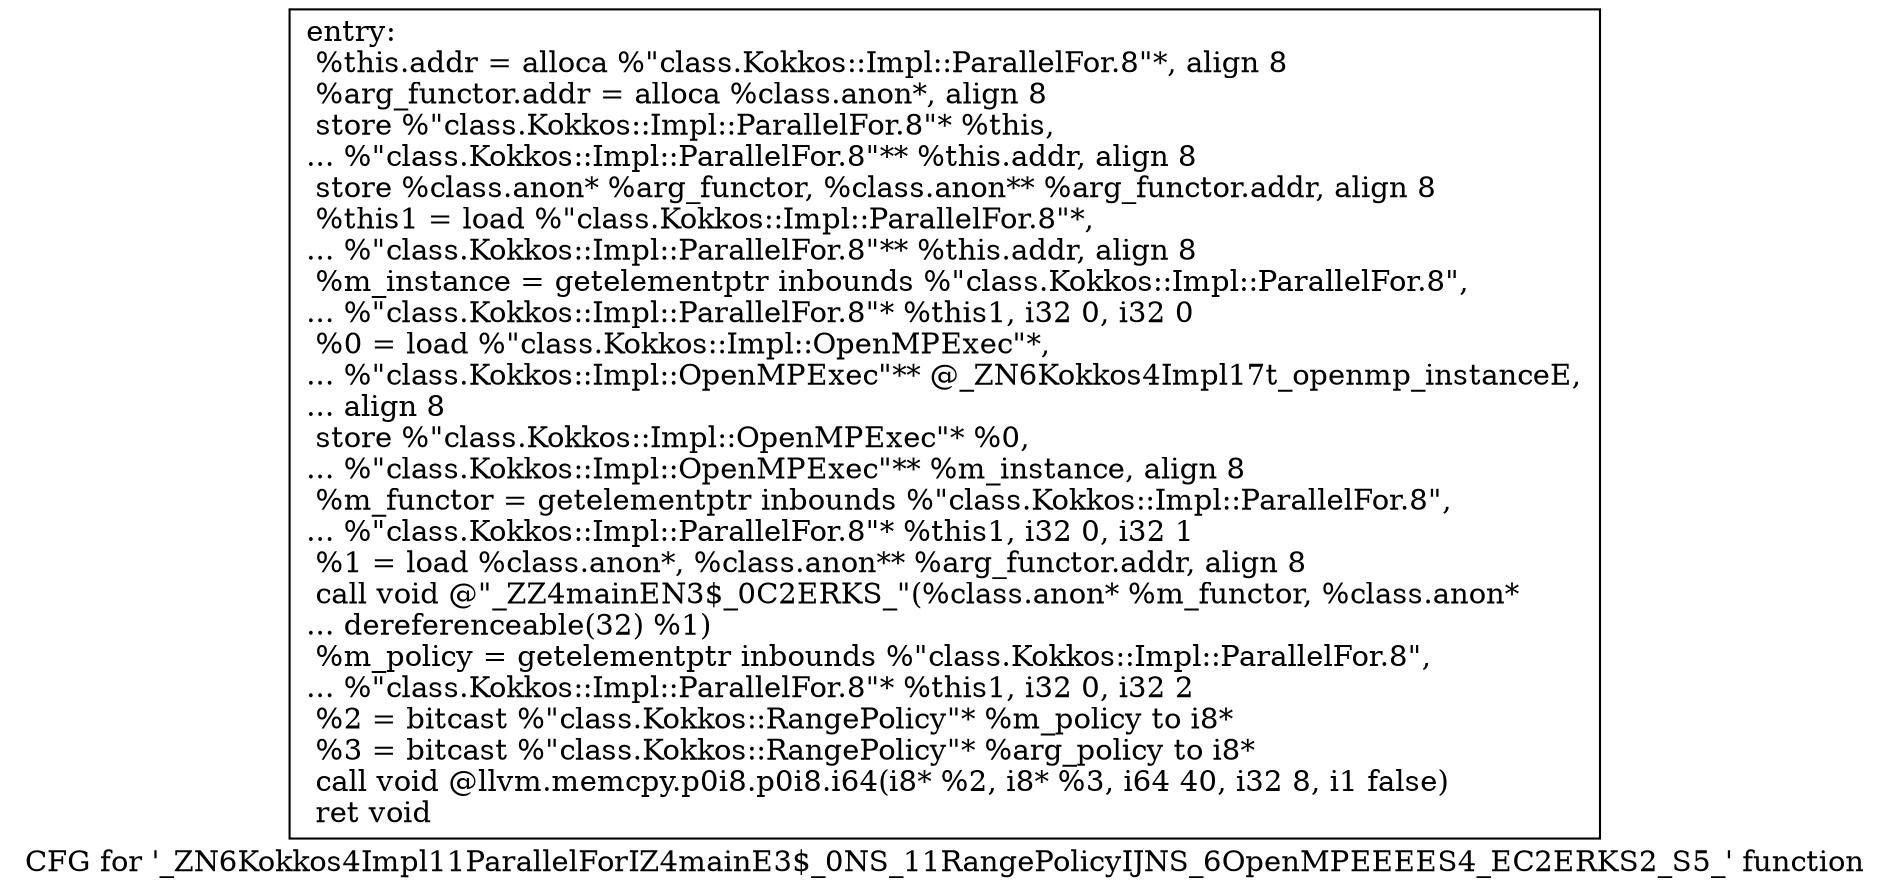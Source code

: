 digraph "CFG for '_ZN6Kokkos4Impl11ParallelForIZ4mainE3$_0NS_11RangePolicyIJNS_6OpenMPEEEES4_EC2ERKS2_S5_' function" {
	label="CFG for '_ZN6Kokkos4Impl11ParallelForIZ4mainE3$_0NS_11RangePolicyIJNS_6OpenMPEEEES4_EC2ERKS2_S5_' function";

	Node0x5e97690 [shape=record,label="{entry:\l  %this.addr = alloca %\"class.Kokkos::Impl::ParallelFor.8\"*, align 8\l  %arg_functor.addr = alloca %class.anon*, align 8\l  store %\"class.Kokkos::Impl::ParallelFor.8\"* %this,\l... %\"class.Kokkos::Impl::ParallelFor.8\"** %this.addr, align 8\l  store %class.anon* %arg_functor, %class.anon** %arg_functor.addr, align 8\l  %this1 = load %\"class.Kokkos::Impl::ParallelFor.8\"*,\l... %\"class.Kokkos::Impl::ParallelFor.8\"** %this.addr, align 8\l  %m_instance = getelementptr inbounds %\"class.Kokkos::Impl::ParallelFor.8\",\l... %\"class.Kokkos::Impl::ParallelFor.8\"* %this1, i32 0, i32 0\l  %0 = load %\"class.Kokkos::Impl::OpenMPExec\"*,\l... %\"class.Kokkos::Impl::OpenMPExec\"** @_ZN6Kokkos4Impl17t_openmp_instanceE,\l... align 8\l  store %\"class.Kokkos::Impl::OpenMPExec\"* %0,\l... %\"class.Kokkos::Impl::OpenMPExec\"** %m_instance, align 8\l  %m_functor = getelementptr inbounds %\"class.Kokkos::Impl::ParallelFor.8\",\l... %\"class.Kokkos::Impl::ParallelFor.8\"* %this1, i32 0, i32 1\l  %1 = load %class.anon*, %class.anon** %arg_functor.addr, align 8\l  call void @\"_ZZ4mainEN3$_0C2ERKS_\"(%class.anon* %m_functor, %class.anon*\l... dereferenceable(32) %1)\l  %m_policy = getelementptr inbounds %\"class.Kokkos::Impl::ParallelFor.8\",\l... %\"class.Kokkos::Impl::ParallelFor.8\"* %this1, i32 0, i32 2\l  %2 = bitcast %\"class.Kokkos::RangePolicy\"* %m_policy to i8*\l  %3 = bitcast %\"class.Kokkos::RangePolicy\"* %arg_policy to i8*\l  call void @llvm.memcpy.p0i8.p0i8.i64(i8* %2, i8* %3, i64 40, i32 8, i1 false)\l  ret void\l}"];
}
